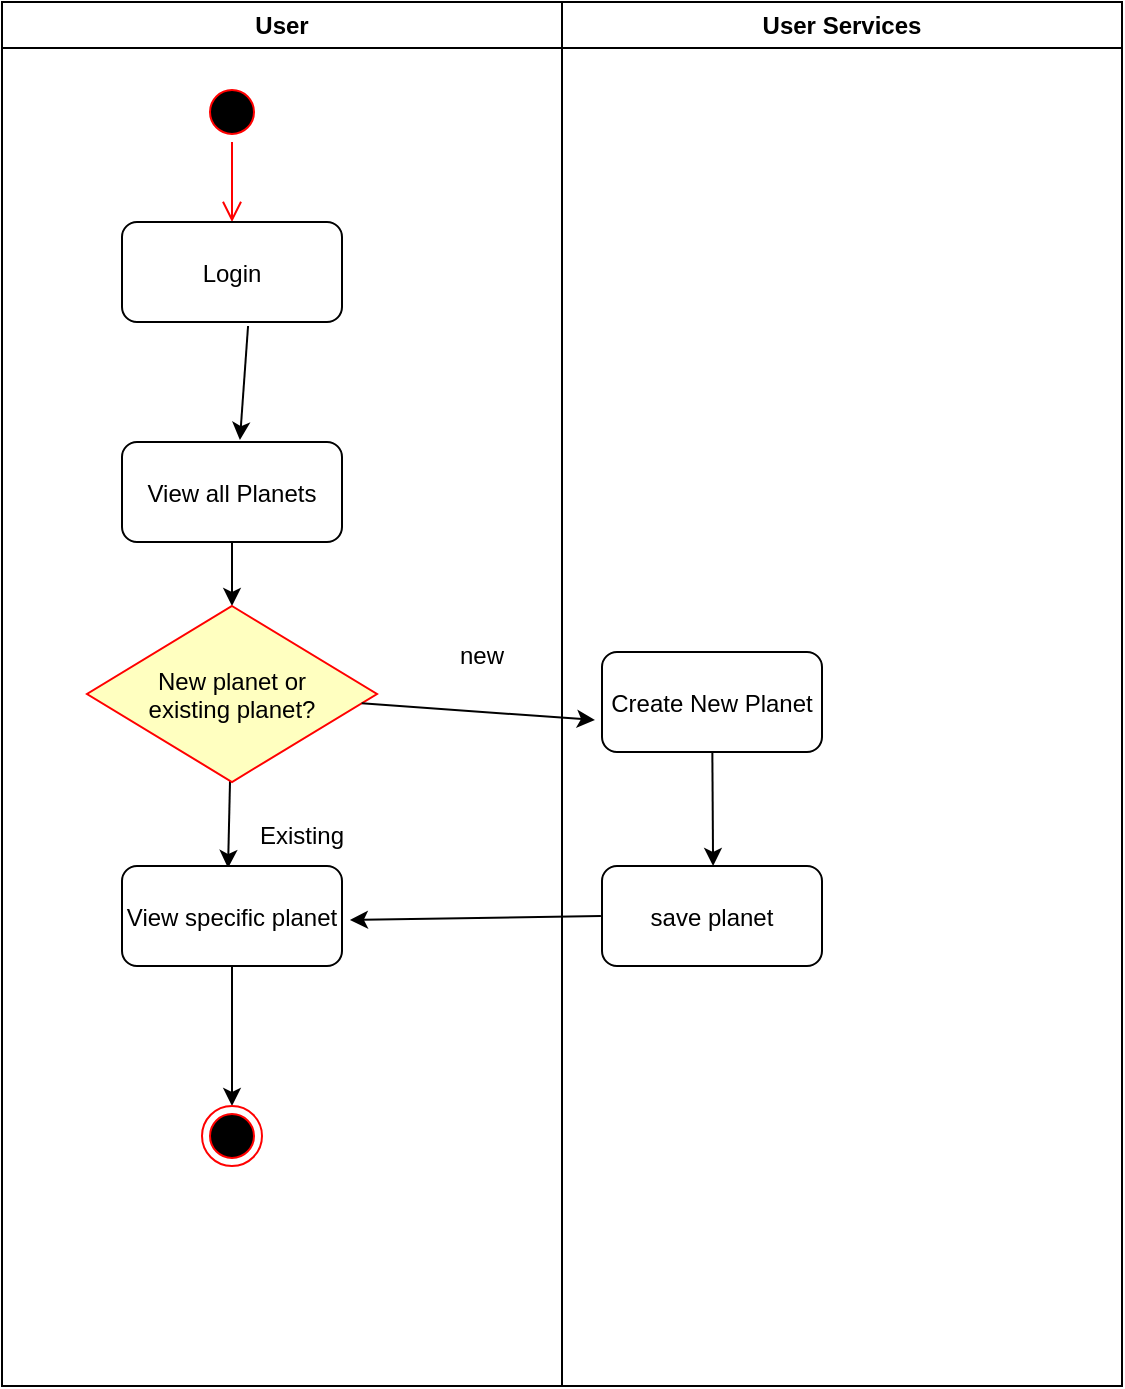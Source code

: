 <mxfile version="20.8.16" type="device"><diagram name="Page-1" id="e7e014a7-5840-1c2e-5031-d8a46d1fe8dd"><mxGraphModel dx="794" dy="501" grid="1" gridSize="10" guides="1" tooltips="1" connect="1" arrows="1" fold="1" page="1" pageScale="1" pageWidth="1169" pageHeight="826" background="none" math="0" shadow="0"><root><mxCell id="0"/><mxCell id="1" parent="0"/><mxCell id="2" value="User" style="swimlane;whiteSpace=wrap" parent="1" vertex="1"><mxGeometry x="160" y="128" width="280" height="692" as="geometry"/></mxCell><mxCell id="5" value="" style="ellipse;shape=startState;fillColor=#000000;strokeColor=#ff0000;" parent="2" vertex="1"><mxGeometry x="100" y="40" width="30" height="30" as="geometry"/></mxCell><mxCell id="6" value="" style="edgeStyle=elbowEdgeStyle;elbow=horizontal;verticalAlign=bottom;endArrow=open;endSize=8;strokeColor=#FF0000;endFill=1;rounded=0" parent="2" source="5" target="7" edge="1"><mxGeometry x="100" y="40" as="geometry"><mxPoint x="115" y="110" as="targetPoint"/></mxGeometry></mxCell><mxCell id="HrYaCw0wq4jCo97Q24FU-59" value="" style="edgeStyle=none;rounded=0;orthogonalLoop=1;jettySize=auto;html=1;exitX=0.573;exitY=1.04;exitDx=0;exitDy=0;exitPerimeter=0;entryX=0.536;entryY=-0.02;entryDx=0;entryDy=0;entryPerimeter=0;" edge="1" parent="2" source="7" target="8"><mxGeometry relative="1" as="geometry"/></mxCell><mxCell id="7" value="Login" style="rounded=1;" parent="2" vertex="1"><mxGeometry x="60" y="110" width="110" height="50" as="geometry"/></mxCell><mxCell id="HrYaCw0wq4jCo97Q24FU-60" style="edgeStyle=none;rounded=0;orthogonalLoop=1;jettySize=auto;html=1;" edge="1" parent="2" source="8" target="21"><mxGeometry relative="1" as="geometry"/></mxCell><mxCell id="8" value="View all Planets" style="rounded=1;" parent="2" vertex="1"><mxGeometry x="60" y="220" width="110" height="50" as="geometry"/></mxCell><mxCell id="HrYaCw0wq4jCo97Q24FU-61" style="edgeStyle=none;rounded=0;orthogonalLoop=1;jettySize=auto;html=1;entryX=0.482;entryY=0.02;entryDx=0;entryDy=0;entryPerimeter=0;" edge="1" parent="2" source="21" target="HrYaCw0wq4jCo97Q24FU-42"><mxGeometry relative="1" as="geometry"/></mxCell><mxCell id="21" value="New planet or &#10;existing planet?" style="rhombus;fillColor=#ffffc0;strokeColor=#ff0000;" parent="2" vertex="1"><mxGeometry x="42.5" y="302" width="145" height="88" as="geometry"/></mxCell><mxCell id="HrYaCw0wq4jCo97Q24FU-53" style="edgeStyle=none;rounded=0;orthogonalLoop=1;jettySize=auto;html=1;entryX=0.5;entryY=0;entryDx=0;entryDy=0;" edge="1" parent="2" source="HrYaCw0wq4jCo97Q24FU-42" target="HrYaCw0wq4jCo97Q24FU-55"><mxGeometry relative="1" as="geometry"><mxPoint x="89.96" y="542" as="targetPoint"/></mxGeometry></mxCell><mxCell id="HrYaCw0wq4jCo97Q24FU-42" value="View specific planet" style="rounded=1;" vertex="1" parent="2"><mxGeometry x="60" y="432" width="110" height="50" as="geometry"/></mxCell><mxCell id="HrYaCw0wq4jCo97Q24FU-49" value="Existing" style="text;html=1;strokeColor=none;fillColor=none;align=center;verticalAlign=middle;whiteSpace=wrap;rounded=0;" vertex="1" parent="2"><mxGeometry x="120" y="402" width="60" height="30" as="geometry"/></mxCell><mxCell id="HrYaCw0wq4jCo97Q24FU-50" value="new" style="text;html=1;strokeColor=none;fillColor=none;align=center;verticalAlign=middle;whiteSpace=wrap;rounded=0;" vertex="1" parent="2"><mxGeometry x="210" y="312" width="60" height="30" as="geometry"/></mxCell><mxCell id="HrYaCw0wq4jCo97Q24FU-55" value="" style="ellipse;html=1;shape=endState;fillColor=#000000;strokeColor=#ff0000;" vertex="1" parent="2"><mxGeometry x="100" y="552" width="30" height="30" as="geometry"/></mxCell><mxCell id="3" value="User Services" style="swimlane;whiteSpace=wrap" parent="1" vertex="1"><mxGeometry x="440" y="128" width="280" height="692" as="geometry"/></mxCell><mxCell id="HrYaCw0wq4jCo97Q24FU-46" style="edgeStyle=none;rounded=0;orthogonalLoop=1;jettySize=auto;html=1;entryX=0.505;entryY=0;entryDx=0;entryDy=0;entryPerimeter=0;" edge="1" parent="3" source="18" target="30"><mxGeometry relative="1" as="geometry"/></mxCell><mxCell id="18" value="Create New Planet" style="rounded=1;" parent="3" vertex="1"><mxGeometry x="20" y="325" width="110" height="50" as="geometry"/></mxCell><mxCell id="30" value="save planet" style="rounded=1;" parent="3" vertex="1"><mxGeometry x="20" y="432" width="110" height="50" as="geometry"/></mxCell><mxCell id="HrYaCw0wq4jCo97Q24FU-44" style="rounded=0;orthogonalLoop=1;jettySize=auto;html=1;entryX=-0.032;entryY=0.68;entryDx=0;entryDy=0;entryPerimeter=0;" edge="1" parent="1" source="21" target="18"><mxGeometry relative="1" as="geometry"/></mxCell><mxCell id="HrYaCw0wq4jCo97Q24FU-48" style="edgeStyle=none;rounded=0;orthogonalLoop=1;jettySize=auto;html=1;entryX=1.036;entryY=0.54;entryDx=0;entryDy=0;entryPerimeter=0;exitX=-0.005;exitY=0.5;exitDx=0;exitDy=0;exitPerimeter=0;" edge="1" parent="1" source="30" target="HrYaCw0wq4jCo97Q24FU-42"><mxGeometry relative="1" as="geometry"/></mxCell></root></mxGraphModel></diagram></mxfile>